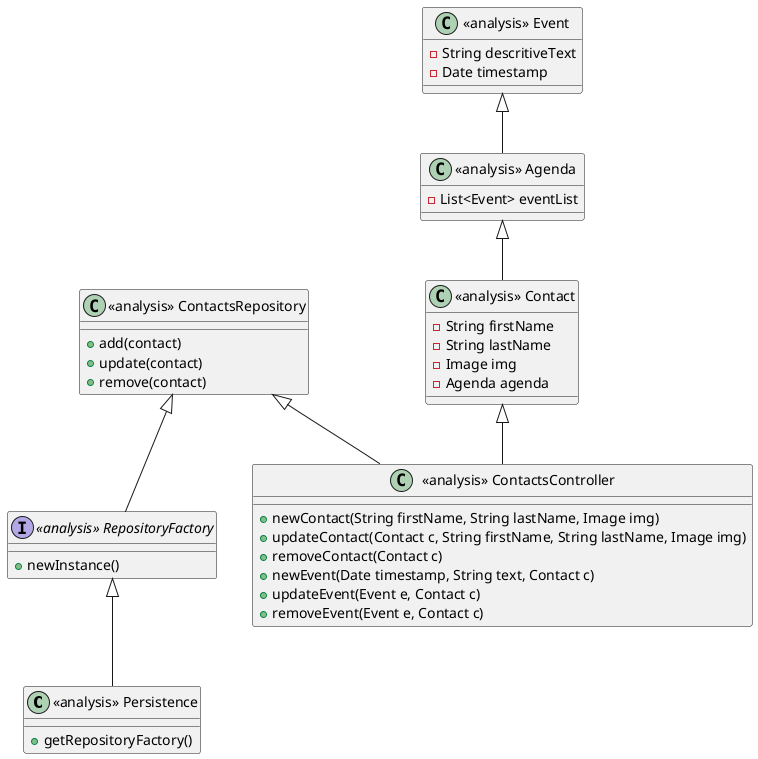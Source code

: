 @startuml doc-files/crm_01_01_analise_classes.png

    class "<<analysis>> Persistence" as Persistence{
        +getRepositoryFactory()
    }

    interface "<<analysis>> RepositoryFactory" as RepositoryFactory{
        +newInstance()
    }

    class "<<analysis>> ContactsRepository" as ContactsRepository{
        +add(contact)
        +update(contact)
        +remove(contact)
    }

    class "<<analysis>> Agenda" as Agenda{
        -List<Event> eventList
    }
    class "<<analysis>> Event" as Event{
        -String descritiveText
        -Date timestamp
    }

    class "<<analysis>> Contact" as Contact{
        -String firstName
        -String lastName
        -Image img
        -Agenda agenda
    }

    class "<<analysis>> ContactsController" as ContactsController{
        +newContact(String firstName, String lastName, Image img)
        +updateContact(Contact c, String firstName, String lastName, Image img)
        +removeContact(Contact c)
        +newEvent(Date timestamp, String text, Contact c)
        +updateEvent(Event e, Contact c)
        +removeEvent(Event e, Contact c)
    }


    Agenda <|-- Contact
    Event <|-- Agenda
    RepositoryFactory <|-- Persistence
    ContactsRepository <|-- RepositoryFactory
    ContactsRepository <|-- ContactsController
    Contact <|-- ContactsController

@enduml

